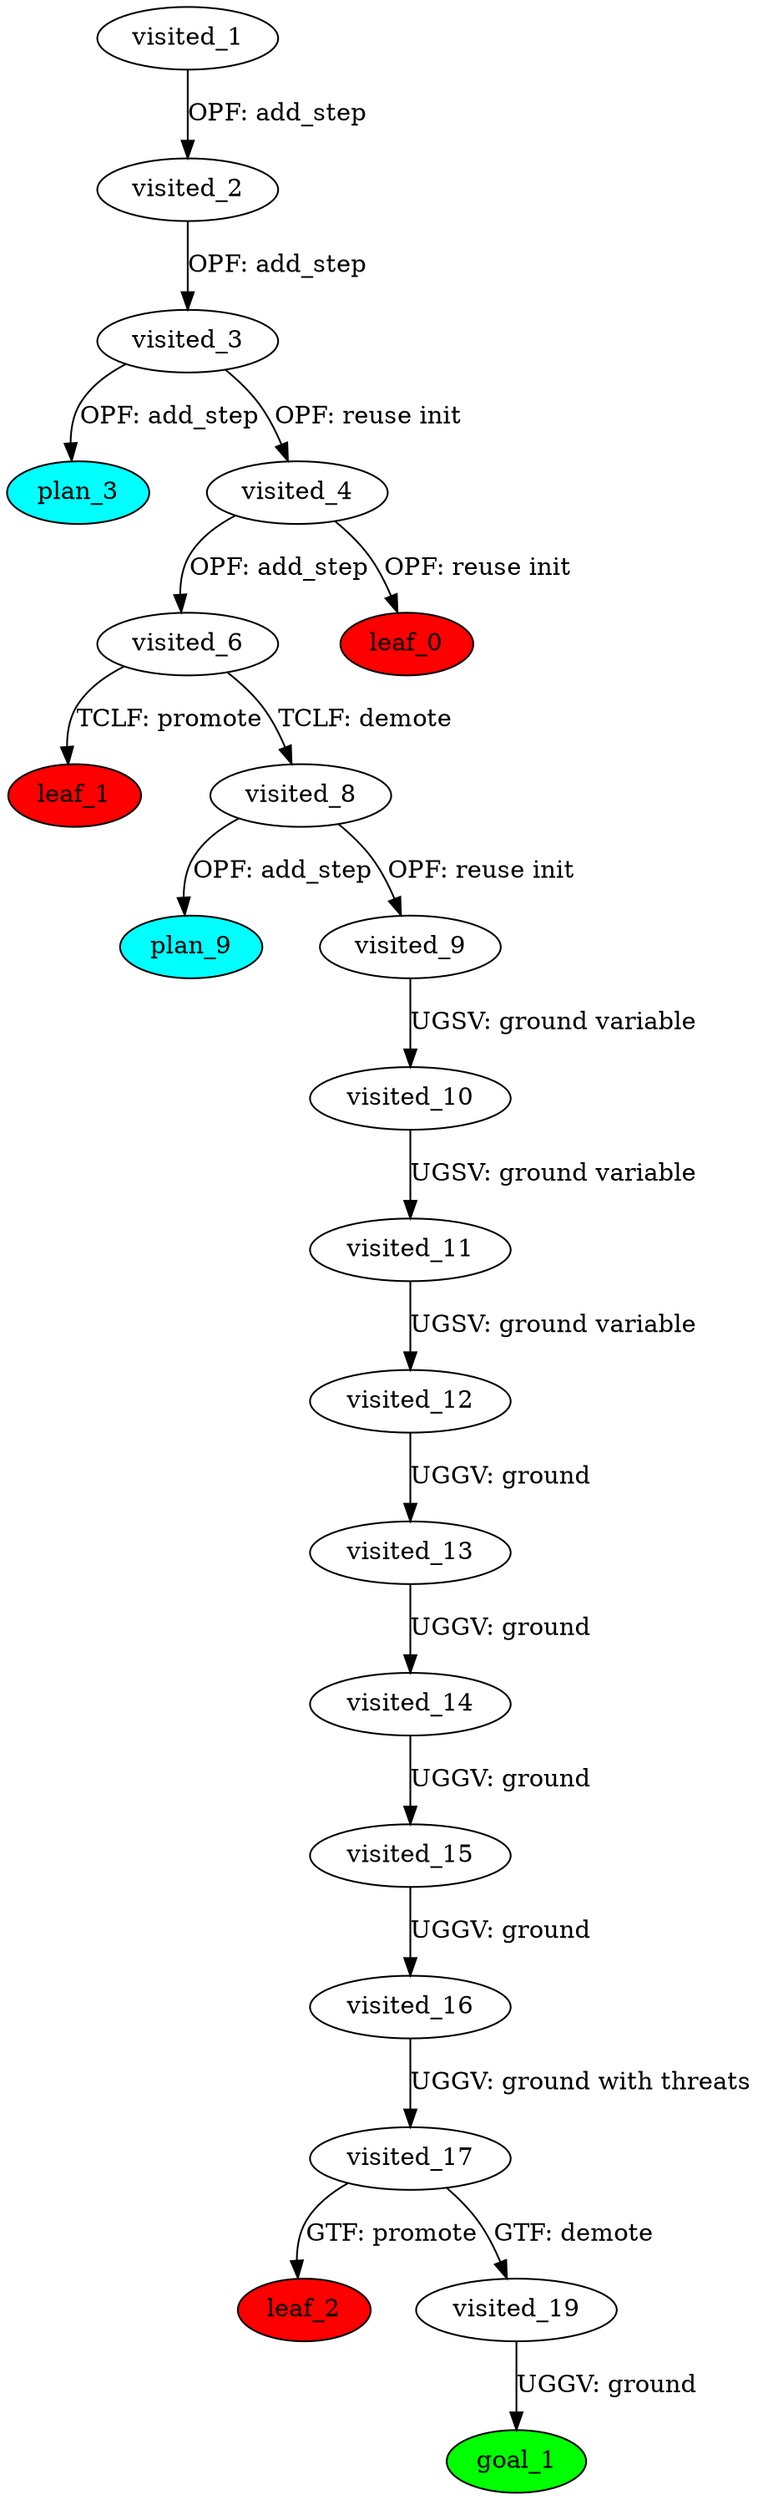 digraph {
	"1ceac88e-185c-bbef-6b85-0cc506478a26" [label=plan_0 fillcolor=cyan style=filled]
	"1ceac88e-185c-bbef-6b85-0cc506478a26" [label=visited_1 fillcolor=white style=filled]
	"3189d480-1a17-d52f-6f85-958c52c55c62" [label=plan_1 fillcolor=cyan style=filled]
	"1ceac88e-185c-bbef-6b85-0cc506478a26" -> "3189d480-1a17-d52f-6f85-958c52c55c62" [label="OPF: add_step"]
	"3189d480-1a17-d52f-6f85-958c52c55c62" [label=visited_2 fillcolor=white style=filled]
	"3e86bbb4-333f-c71e-358c-b45b94c6cc91" [label=plan_2 fillcolor=cyan style=filled]
	"3189d480-1a17-d52f-6f85-958c52c55c62" -> "3e86bbb4-333f-c71e-358c-b45b94c6cc91" [label="OPF: add_step"]
	"3e86bbb4-333f-c71e-358c-b45b94c6cc91" [label=visited_3 fillcolor=white style=filled]
	"9ef211ff-0637-86fa-82d8-fd6f27740f46" [label=plan_3 fillcolor=cyan style=filled]
	"3e86bbb4-333f-c71e-358c-b45b94c6cc91" -> "9ef211ff-0637-86fa-82d8-fd6f27740f46" [label="OPF: add_step"]
	"564b7ff5-8666-662c-f979-34bbfa27be8c" [label=plan_4 fillcolor=cyan style=filled]
	"3e86bbb4-333f-c71e-358c-b45b94c6cc91" -> "564b7ff5-8666-662c-f979-34bbfa27be8c" [label="OPF: reuse init"]
	"564b7ff5-8666-662c-f979-34bbfa27be8c" [label=visited_4 fillcolor=white style=filled]
	"261b15c8-57f3-9850-bf6f-6b3c73348526" [label=plan_5 fillcolor=cyan style=filled]
	"564b7ff5-8666-662c-f979-34bbfa27be8c" -> "261b15c8-57f3-9850-bf6f-6b3c73348526" [label="OPF: add_step"]
	"15741fb2-2234-5d6e-5191-e423a629c371" [label=plan_6 fillcolor=cyan style=filled]
	"564b7ff5-8666-662c-f979-34bbfa27be8c" -> "15741fb2-2234-5d6e-5191-e423a629c371" [label="OPF: reuse init"]
	"15741fb2-2234-5d6e-5191-e423a629c371" [label=visited_5 fillcolor=white style=filled]
	"15741fb2-2234-5d6e-5191-e423a629c371" [label=leaf_0 fillcolor=red style=filled]
	"261b15c8-57f3-9850-bf6f-6b3c73348526" [label=visited_6 fillcolor=white style=filled]
	"939857df-5d5b-7d8f-b19b-1b40ce683b1b" [label=plan_7 fillcolor=cyan style=filled]
	"261b15c8-57f3-9850-bf6f-6b3c73348526" -> "939857df-5d5b-7d8f-b19b-1b40ce683b1b" [label="TCLF: promote"]
	"6c31a0ec-c95f-6d52-4fa8-80ece307b8aa" [label=plan_8 fillcolor=cyan style=filled]
	"261b15c8-57f3-9850-bf6f-6b3c73348526" -> "6c31a0ec-c95f-6d52-4fa8-80ece307b8aa" [label="TCLF: demote"]
	"939857df-5d5b-7d8f-b19b-1b40ce683b1b" [label=visited_7 fillcolor=white style=filled]
	"939857df-5d5b-7d8f-b19b-1b40ce683b1b" [label=leaf_1 fillcolor=red style=filled]
	"6c31a0ec-c95f-6d52-4fa8-80ece307b8aa" [label=visited_8 fillcolor=white style=filled]
	"8fe21e6b-3f4d-7dc3-3031-cbca3eff69f9" [label=plan_9 fillcolor=cyan style=filled]
	"6c31a0ec-c95f-6d52-4fa8-80ece307b8aa" -> "8fe21e6b-3f4d-7dc3-3031-cbca3eff69f9" [label="OPF: add_step"]
	"0fbbba00-77ac-4298-3254-53b6e86ac424" [label=plan_10 fillcolor=cyan style=filled]
	"6c31a0ec-c95f-6d52-4fa8-80ece307b8aa" -> "0fbbba00-77ac-4298-3254-53b6e86ac424" [label="OPF: reuse init"]
	"0fbbba00-77ac-4298-3254-53b6e86ac424" [label=visited_9 fillcolor=white style=filled]
	"a23fe9bf-9973-f442-1f9f-ff97af7a36d8" [label=plan_11 fillcolor=cyan style=filled]
	"0fbbba00-77ac-4298-3254-53b6e86ac424" -> "a23fe9bf-9973-f442-1f9f-ff97af7a36d8" [label="UGSV: ground variable"]
	"a23fe9bf-9973-f442-1f9f-ff97af7a36d8" [label=visited_10 fillcolor=white style=filled]
	"68131b04-b0fa-87fa-c9d8-e098ce6d3107" [label=plan_12 fillcolor=cyan style=filled]
	"a23fe9bf-9973-f442-1f9f-ff97af7a36d8" -> "68131b04-b0fa-87fa-c9d8-e098ce6d3107" [label="UGSV: ground variable"]
	"68131b04-b0fa-87fa-c9d8-e098ce6d3107" [label=visited_11 fillcolor=white style=filled]
	"e6bb9e0a-a3f4-ba55-4279-c4c7e479aef7" [label=plan_13 fillcolor=cyan style=filled]
	"68131b04-b0fa-87fa-c9d8-e098ce6d3107" -> "e6bb9e0a-a3f4-ba55-4279-c4c7e479aef7" [label="UGSV: ground variable"]
	"e6bb9e0a-a3f4-ba55-4279-c4c7e479aef7" [label=visited_12 fillcolor=white style=filled]
	"687135d9-3770-7688-ee7e-ec5fe706127c" [label=plan_14 fillcolor=cyan style=filled]
	"e6bb9e0a-a3f4-ba55-4279-c4c7e479aef7" -> "687135d9-3770-7688-ee7e-ec5fe706127c" [label="UGGV: ground"]
	"687135d9-3770-7688-ee7e-ec5fe706127c" [label=visited_13 fillcolor=white style=filled]
	"9183da2f-2f10-67d4-6e03-a9b6403483d6" [label=plan_15 fillcolor=cyan style=filled]
	"687135d9-3770-7688-ee7e-ec5fe706127c" -> "9183da2f-2f10-67d4-6e03-a9b6403483d6" [label="UGGV: ground"]
	"9183da2f-2f10-67d4-6e03-a9b6403483d6" [label=visited_14 fillcolor=white style=filled]
	"9269c024-b2f7-74d6-b68a-5b7e618b5586" [label=plan_16 fillcolor=cyan style=filled]
	"9183da2f-2f10-67d4-6e03-a9b6403483d6" -> "9269c024-b2f7-74d6-b68a-5b7e618b5586" [label="UGGV: ground"]
	"9269c024-b2f7-74d6-b68a-5b7e618b5586" [label=visited_15 fillcolor=white style=filled]
	"b7d3447f-4fe2-6f04-5847-367b0e3a34d0" [label=plan_17 fillcolor=cyan style=filled]
	"9269c024-b2f7-74d6-b68a-5b7e618b5586" -> "b7d3447f-4fe2-6f04-5847-367b0e3a34d0" [label="UGGV: ground"]
	"b7d3447f-4fe2-6f04-5847-367b0e3a34d0" [label=visited_16 fillcolor=white style=filled]
	"2a95cbb5-952c-b85d-c848-75d20a4f7450" [label=plan_18 fillcolor=cyan style=filled]
	"b7d3447f-4fe2-6f04-5847-367b0e3a34d0" -> "2a95cbb5-952c-b85d-c848-75d20a4f7450" [label="UGGV: ground with threats"]
	"2a95cbb5-952c-b85d-c848-75d20a4f7450" [label=visited_17 fillcolor=white style=filled]
	"2fccd207-1fd2-1ef6-7965-20b0654348e4" [label=plan_19 fillcolor=cyan style=filled]
	"2a95cbb5-952c-b85d-c848-75d20a4f7450" -> "2fccd207-1fd2-1ef6-7965-20b0654348e4" [label="GTF: promote"]
	"c898810b-897c-4cd2-51ac-23caf6d6f997" [label=plan_20 fillcolor=cyan style=filled]
	"2a95cbb5-952c-b85d-c848-75d20a4f7450" -> "c898810b-897c-4cd2-51ac-23caf6d6f997" [label="GTF: demote"]
	"2fccd207-1fd2-1ef6-7965-20b0654348e4" [label=visited_18 fillcolor=white style=filled]
	"2fccd207-1fd2-1ef6-7965-20b0654348e4" [label=leaf_2 fillcolor=red style=filled]
	"c898810b-897c-4cd2-51ac-23caf6d6f997" [label=visited_19 fillcolor=white style=filled]
	"02e3cf28-4657-59e9-e484-36bcd66096fd" [label=plan_21 fillcolor=cyan style=filled]
	"c898810b-897c-4cd2-51ac-23caf6d6f997" -> "02e3cf28-4657-59e9-e484-36bcd66096fd" [label="UGGV: ground"]
	"02e3cf28-4657-59e9-e484-36bcd66096fd" [label=visited_20 fillcolor=white style=filled]
	"02e3cf28-4657-59e9-e484-36bcd66096fd" [label=goal_1 fillcolor=green style=filled]
}
